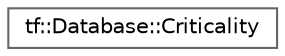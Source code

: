 digraph "类继承关系图"
{
 // LATEX_PDF_SIZE
  bgcolor="transparent";
  edge [fontname=Helvetica,fontsize=10,labelfontname=Helvetica,labelfontsize=10];
  node [fontname=Helvetica,fontsize=10,shape=box,height=0.2,width=0.4];
  rankdir="LR";
  Node0 [id="Node000000",label="tf::Database::Criticality",height=0.2,width=0.4,color="grey40", fillcolor="white", style="filled",URL="$structtf_1_1_database_1_1_criticality.html",tooltip=" "];
}
